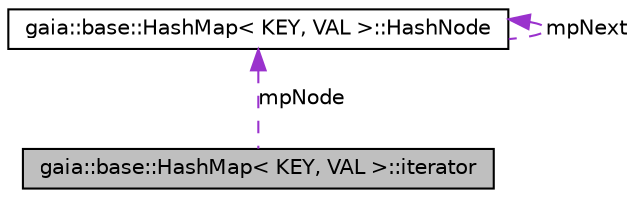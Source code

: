digraph G
{
  edge [fontname="Helvetica",fontsize="10",labelfontname="Helvetica",labelfontsize="10"];
  node [fontname="Helvetica",fontsize="10",shape=record];
  Node1 [label="gaia::base::HashMap\< KEY, VAL \>::iterator",height=0.2,width=0.4,color="black", fillcolor="grey75", style="filled" fontcolor="black"];
  Node2 -> Node1 [dir=back,color="darkorchid3",fontsize="10",style="dashed",label="mpNode",fontname="Helvetica"];
  Node2 [label="gaia::base::HashMap\< KEY, VAL \>::HashNode",height=0.2,width=0.4,color="black", fillcolor="white", style="filled",URL="$df/de1/structgaia_1_1base_1_1_hash_map_1_1_hash_node.html"];
  Node2 -> Node2 [dir=back,color="darkorchid3",fontsize="10",style="dashed",label="mpNext",fontname="Helvetica"];
}
